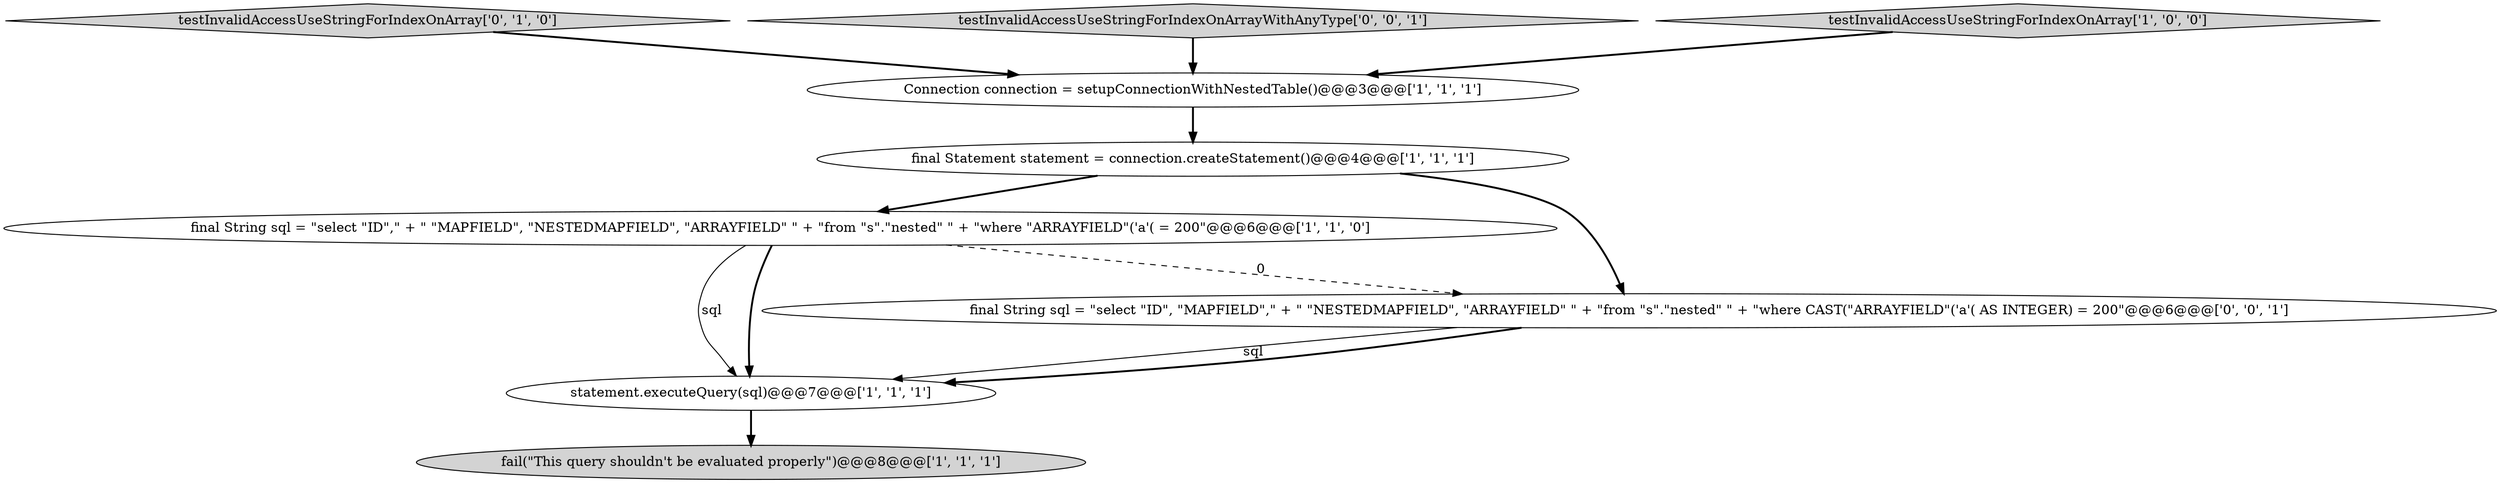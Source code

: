 digraph {
5 [style = filled, label = "statement.executeQuery(sql)@@@7@@@['1', '1', '1']", fillcolor = white, shape = ellipse image = "AAA0AAABBB1BBB"];
0 [style = filled, label = "final String sql = \"select \"ID\",\" + \" \"MAPFIELD\", \"NESTEDMAPFIELD\", \"ARRAYFIELD\" \" + \"from \"s\".\"nested\" \" + \"where \"ARRAYFIELD\"('a'( = 200\"@@@6@@@['1', '1', '0']", fillcolor = white, shape = ellipse image = "AAA0AAABBB1BBB"];
2 [style = filled, label = "final Statement statement = connection.createStatement()@@@4@@@['1', '1', '1']", fillcolor = white, shape = ellipse image = "AAA0AAABBB1BBB"];
6 [style = filled, label = "testInvalidAccessUseStringForIndexOnArray['0', '1', '0']", fillcolor = lightgray, shape = diamond image = "AAA0AAABBB2BBB"];
8 [style = filled, label = "final String sql = \"select \"ID\", \"MAPFIELD\",\" + \" \"NESTEDMAPFIELD\", \"ARRAYFIELD\" \" + \"from \"s\".\"nested\" \" + \"where CAST(\"ARRAYFIELD\"('a'( AS INTEGER) = 200\"@@@6@@@['0', '0', '1']", fillcolor = white, shape = ellipse image = "AAA0AAABBB3BBB"];
4 [style = filled, label = "fail(\"This query shouldn't be evaluated properly\")@@@8@@@['1', '1', '1']", fillcolor = lightgray, shape = ellipse image = "AAA0AAABBB1BBB"];
3 [style = filled, label = "Connection connection = setupConnectionWithNestedTable()@@@3@@@['1', '1', '1']", fillcolor = white, shape = ellipse image = "AAA0AAABBB1BBB"];
7 [style = filled, label = "testInvalidAccessUseStringForIndexOnArrayWithAnyType['0', '0', '1']", fillcolor = lightgray, shape = diamond image = "AAA0AAABBB3BBB"];
1 [style = filled, label = "testInvalidAccessUseStringForIndexOnArray['1', '0', '0']", fillcolor = lightgray, shape = diamond image = "AAA0AAABBB1BBB"];
1->3 [style = bold, label=""];
6->3 [style = bold, label=""];
0->8 [style = dashed, label="0"];
2->0 [style = bold, label=""];
8->5 [style = solid, label="sql"];
3->2 [style = bold, label=""];
8->5 [style = bold, label=""];
0->5 [style = solid, label="sql"];
7->3 [style = bold, label=""];
5->4 [style = bold, label=""];
2->8 [style = bold, label=""];
0->5 [style = bold, label=""];
}
